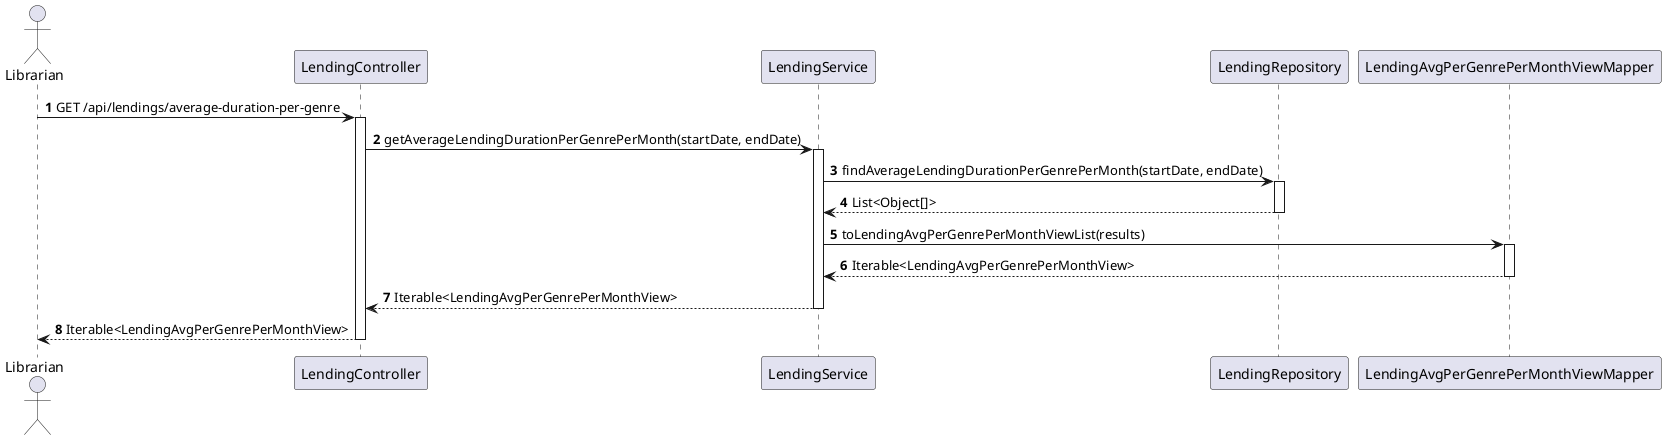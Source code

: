 @startuml
actor Librarian
autonumber

Librarian -> LendingController: GET /api/lendings/average-duration-per-genre
activate LendingController

LendingController -> LendingService: getAverageLendingDurationPerGenrePerMonth(startDate, endDate)
activate LendingService

LendingService -> LendingRepository: findAverageLendingDurationPerGenrePerMonth(startDate, endDate)
activate LendingRepository

LendingRepository --> LendingService: List<Object[]>
deactivate LendingRepository

LendingService -> LendingAvgPerGenrePerMonthViewMapper: toLendingAvgPerGenrePerMonthViewList(results)
activate LendingAvgPerGenrePerMonthViewMapper

LendingAvgPerGenrePerMonthViewMapper --> LendingService: Iterable<LendingAvgPerGenrePerMonthView>
deactivate LendingAvgPerGenrePerMonthViewMapper

LendingService --> LendingController: Iterable<LendingAvgPerGenrePerMonthView>
deactivate LendingService

LendingController --> Librarian: Iterable<LendingAvgPerGenrePerMonthView>
deactivate LendingController
@enduml
